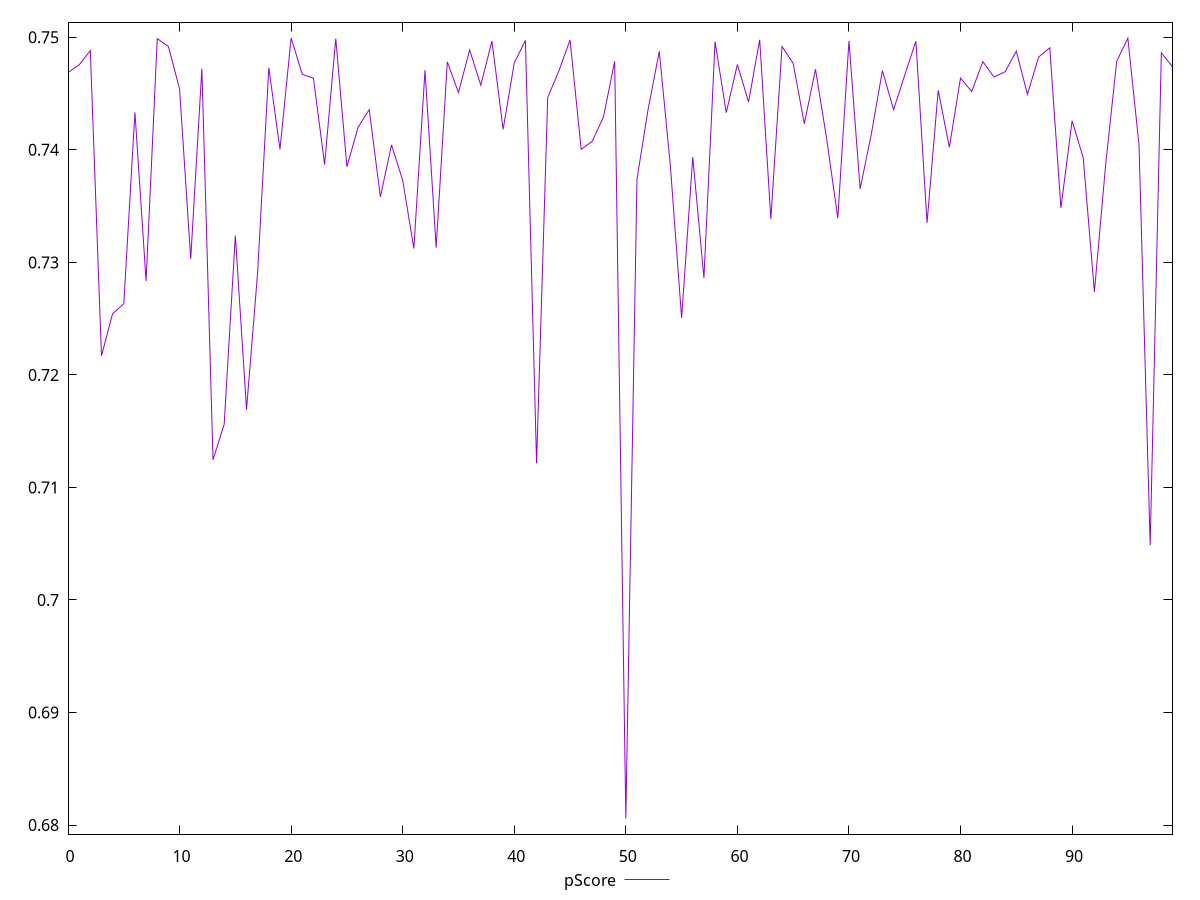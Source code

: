 reset

$pScore <<EOF
0 0.7468644444444444
1 0.7475544444444444
2 0.7488177777777778
3 0.7216977777777778
4 0.7254444444444444
5 0.7263266666666667
6 0.7433355555555555
7 0.7283411111111111
8 0.7498877777777778
9 0.7491844444444444
10 0.74542
11 0.7303077777777778
12 0.7472266666666667
13 0.71245
14 0.7156233333333333
15 0.7323866666666666
16 0.7169155555555555
17 0.7291333333333333
18 0.7472988888888888
19 0.7400544444444445
20 0.74995
21 0.74671
22 0.7463777777777778
23 0.7386955555555555
24 0.7498900000000001
25 0.7385044444444444
26 0.742
27 0.7435822222222223
28 0.7358211114671496
29 0.7404438882403903
30 0.7372966666666667
31 0.7312333333333334
32 0.74709
33 0.7313244444444444
34 0.7478177777777778
35 0.7450922222222223
36 0.7488877777777778
37 0.74575
38 0.7496700000000001
39 0.7418222222222222
40 0.7477211111111112
41 0.74973
42 0.7121500000000001
43 0.7446650001737807
44 0.74701
45 0.7497666666666667
46 0.7400444444444444
47 0.7407833333333333
48 0.7429333333333333
49 0.7478655555555556
50 0.6805788888888888
51 0.7373988887998792
52 0.7436177777777778
53 0.7487555555555555
54 0.7384922222222222
55 0.7250611114501954
56 0.7393655555555556
57 0.7286166666666667
58 0.7496144444444445
59 0.74331
60 0.74759
61 0.7442666666666666
62 0.74978
63 0.73386
64 0.7491888888888889
65 0.74769
66 0.7423111111111111
67 0.7471633333333333
68 0.7409944444444445
69 0.7339255555555555
70 0.7496922222222222
71 0.73653
72 0.74137
73 0.7470388888888889
74 0.7435755555555555
75 0.7466344444444445
76 0.7496577777777778
77 0.7335155555555556
78 0.7452911111111111
79 0.7402244444444445
80 0.74638
81 0.7451844444444444
82 0.7478400000000001
83 0.7464733333333333
84 0.7469444444444444
85 0.7487755555555555
86 0.7449344444444445
87 0.7482466666666666
88 0.7490677777777778
89 0.7348422222222222
90 0.7425888888888889
91 0.7392866666666666
92 0.7273777777777778
93 0.7385822222222223
94 0.7478766666666666
95 0.7499244444444444
96 0.7404066666666667
97 0.7048711111111111
98 0.7486255555555555
99 0.7473811111111112
EOF

set key outside below
set xrange [0:99]
set yrange [0.6791914666666666:0.7513374222222222]
set trange [0.6791914666666666:0.7513374222222222]
set terminal svg size 640, 500 enhanced background rgb 'white'
set output "reports/report_00027_2021-02-24T12-40-31.850Z/uses-rel-preconnect/samples/astro/pScore/values.svg"

plot $pScore title "pScore" with line

reset
